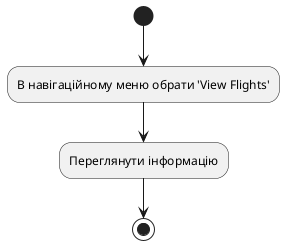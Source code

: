 @startuml A2
(*) --> "В навігаційному меню обрати 'View Flights'"
--> "Переглянути інформацію"
--> (*)

@enduml